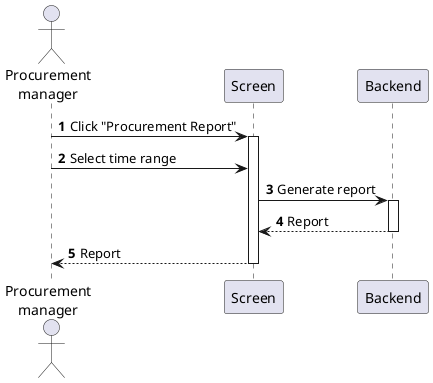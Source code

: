 @startuml procurement-generate-report
autonumber

actor "Procurement\nmanager" as a
participant Screen as f
participant Backend as b

a -> f : Click "Procurement Report"
activate f
a -> f : Select time range
f -> b : Generate report
activate b
return Report
return Report
@enduml